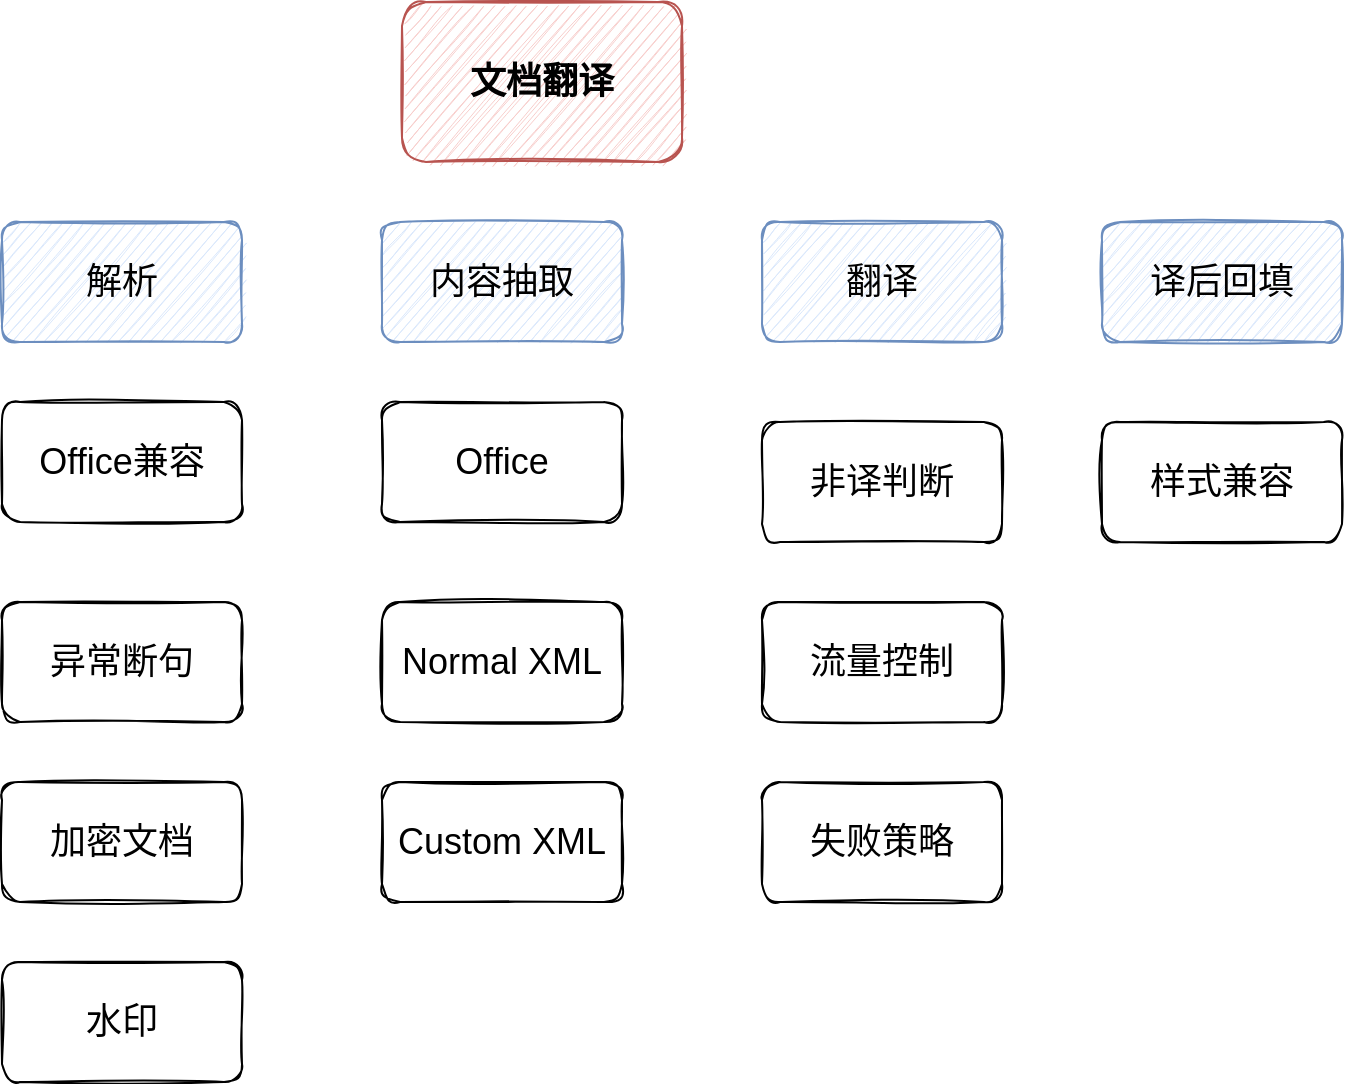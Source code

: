 <mxfile version="16.4.7" type="github">
  <diagram id="4mkrBCsuVpUOldAGc6sE" name="第 1 页">
    <mxGraphModel dx="890" dy="575" grid="1" gridSize="10" guides="1" tooltips="1" connect="1" arrows="1" fold="1" page="1" pageScale="1" pageWidth="827" pageHeight="1169" math="0" shadow="0">
      <root>
        <mxCell id="0" />
        <mxCell id="1" parent="0" />
        <mxCell id="FAvHpMW3X1YaSR_P-Nyj-1" value="文档翻译" style="rounded=1;whiteSpace=wrap;html=1;shadow=0;sketch=1;fontStyle=1;labelBorderColor=none;fontSize=18;fillColor=#f8cecc;strokeColor=#b85450;" vertex="1" parent="1">
          <mxGeometry x="320" y="70" width="140" height="80" as="geometry" />
        </mxCell>
        <mxCell id="FAvHpMW3X1YaSR_P-Nyj-2" value="解析" style="rounded=1;whiteSpace=wrap;html=1;shadow=0;labelBorderColor=none;sketch=1;fontSize=18;fillColor=#dae8fc;strokeColor=#6c8ebf;" vertex="1" parent="1">
          <mxGeometry x="120" y="180" width="120" height="60" as="geometry" />
        </mxCell>
        <mxCell id="FAvHpMW3X1YaSR_P-Nyj-3" value="异常断句" style="rounded=1;whiteSpace=wrap;html=1;shadow=0;labelBorderColor=none;sketch=1;fontSize=18;fontColor=#000000;gradientColor=none;" vertex="1" parent="1">
          <mxGeometry x="120" y="370" width="120" height="60" as="geometry" />
        </mxCell>
        <mxCell id="FAvHpMW3X1YaSR_P-Nyj-4" value="内容抽取" style="rounded=1;whiteSpace=wrap;html=1;shadow=0;labelBorderColor=none;sketch=1;fontSize=18;fillColor=#dae8fc;strokeColor=#6c8ebf;" vertex="1" parent="1">
          <mxGeometry x="310" y="180" width="120" height="60" as="geometry" />
        </mxCell>
        <mxCell id="FAvHpMW3X1YaSR_P-Nyj-5" value="译后回填" style="rounded=1;whiteSpace=wrap;html=1;shadow=0;labelBorderColor=none;sketch=1;fontSize=18;fillColor=#dae8fc;strokeColor=#6c8ebf;" vertex="1" parent="1">
          <mxGeometry x="670" y="180" width="120" height="60" as="geometry" />
        </mxCell>
        <mxCell id="FAvHpMW3X1YaSR_P-Nyj-8" value="Office" style="rounded=1;whiteSpace=wrap;html=1;shadow=0;labelBorderColor=none;sketch=1;fontSize=18;fontColor=#000000;gradientColor=none;" vertex="1" parent="1">
          <mxGeometry x="310" y="270" width="120" height="60" as="geometry" />
        </mxCell>
        <mxCell id="FAvHpMW3X1YaSR_P-Nyj-9" value="Normal XML" style="rounded=1;whiteSpace=wrap;html=1;shadow=0;labelBorderColor=none;sketch=1;fontSize=18;fontColor=#000000;gradientColor=none;" vertex="1" parent="1">
          <mxGeometry x="310" y="370" width="120" height="60" as="geometry" />
        </mxCell>
        <mxCell id="FAvHpMW3X1YaSR_P-Nyj-10" value="Custom XML" style="rounded=1;whiteSpace=wrap;html=1;shadow=0;labelBorderColor=none;sketch=1;fontSize=18;fontColor=#000000;gradientColor=none;" vertex="1" parent="1">
          <mxGeometry x="310" y="460" width="120" height="60" as="geometry" />
        </mxCell>
        <mxCell id="FAvHpMW3X1YaSR_P-Nyj-11" value="翻译" style="rounded=1;whiteSpace=wrap;html=1;shadow=0;labelBorderColor=none;sketch=1;fontSize=18;fillColor=#dae8fc;strokeColor=#6c8ebf;" vertex="1" parent="1">
          <mxGeometry x="500" y="180" width="120" height="60" as="geometry" />
        </mxCell>
        <mxCell id="FAvHpMW3X1YaSR_P-Nyj-12" value="非译判断" style="rounded=1;whiteSpace=wrap;html=1;shadow=0;labelBorderColor=none;sketch=1;fontSize=18;fontColor=#000000;gradientColor=none;" vertex="1" parent="1">
          <mxGeometry x="500" y="280" width="120" height="60" as="geometry" />
        </mxCell>
        <mxCell id="FAvHpMW3X1YaSR_P-Nyj-13" value="加密文档" style="rounded=1;whiteSpace=wrap;html=1;shadow=0;labelBorderColor=none;sketch=1;fontSize=18;fontColor=#000000;gradientColor=none;" vertex="1" parent="1">
          <mxGeometry x="120" y="460" width="120" height="60" as="geometry" />
        </mxCell>
        <mxCell id="FAvHpMW3X1YaSR_P-Nyj-14" value="水印" style="rounded=1;whiteSpace=wrap;html=1;shadow=0;labelBorderColor=none;sketch=1;fontSize=18;fontColor=#000000;gradientColor=none;" vertex="1" parent="1">
          <mxGeometry x="120" y="550" width="120" height="60" as="geometry" />
        </mxCell>
        <mxCell id="FAvHpMW3X1YaSR_P-Nyj-15" value="流量控制" style="rounded=1;whiteSpace=wrap;html=1;shadow=0;labelBorderColor=none;sketch=1;fontSize=18;fontColor=#000000;gradientColor=none;" vertex="1" parent="1">
          <mxGeometry x="500" y="370" width="120" height="60" as="geometry" />
        </mxCell>
        <mxCell id="FAvHpMW3X1YaSR_P-Nyj-16" value="失败策略" style="rounded=1;whiteSpace=wrap;html=1;shadow=0;labelBorderColor=none;sketch=1;fontSize=18;fontColor=#000000;gradientColor=none;" vertex="1" parent="1">
          <mxGeometry x="500" y="460" width="120" height="60" as="geometry" />
        </mxCell>
        <mxCell id="FAvHpMW3X1YaSR_P-Nyj-17" value="Office兼容" style="rounded=1;whiteSpace=wrap;html=1;shadow=0;labelBorderColor=none;sketch=1;fontSize=18;fontColor=#000000;gradientColor=none;" vertex="1" parent="1">
          <mxGeometry x="120" y="270" width="120" height="60" as="geometry" />
        </mxCell>
        <mxCell id="FAvHpMW3X1YaSR_P-Nyj-19" value="样式兼容" style="rounded=1;whiteSpace=wrap;html=1;shadow=0;labelBorderColor=none;sketch=1;fontSize=18;fontColor=#000000;gradientColor=none;" vertex="1" parent="1">
          <mxGeometry x="670" y="280" width="120" height="60" as="geometry" />
        </mxCell>
      </root>
    </mxGraphModel>
  </diagram>
</mxfile>

